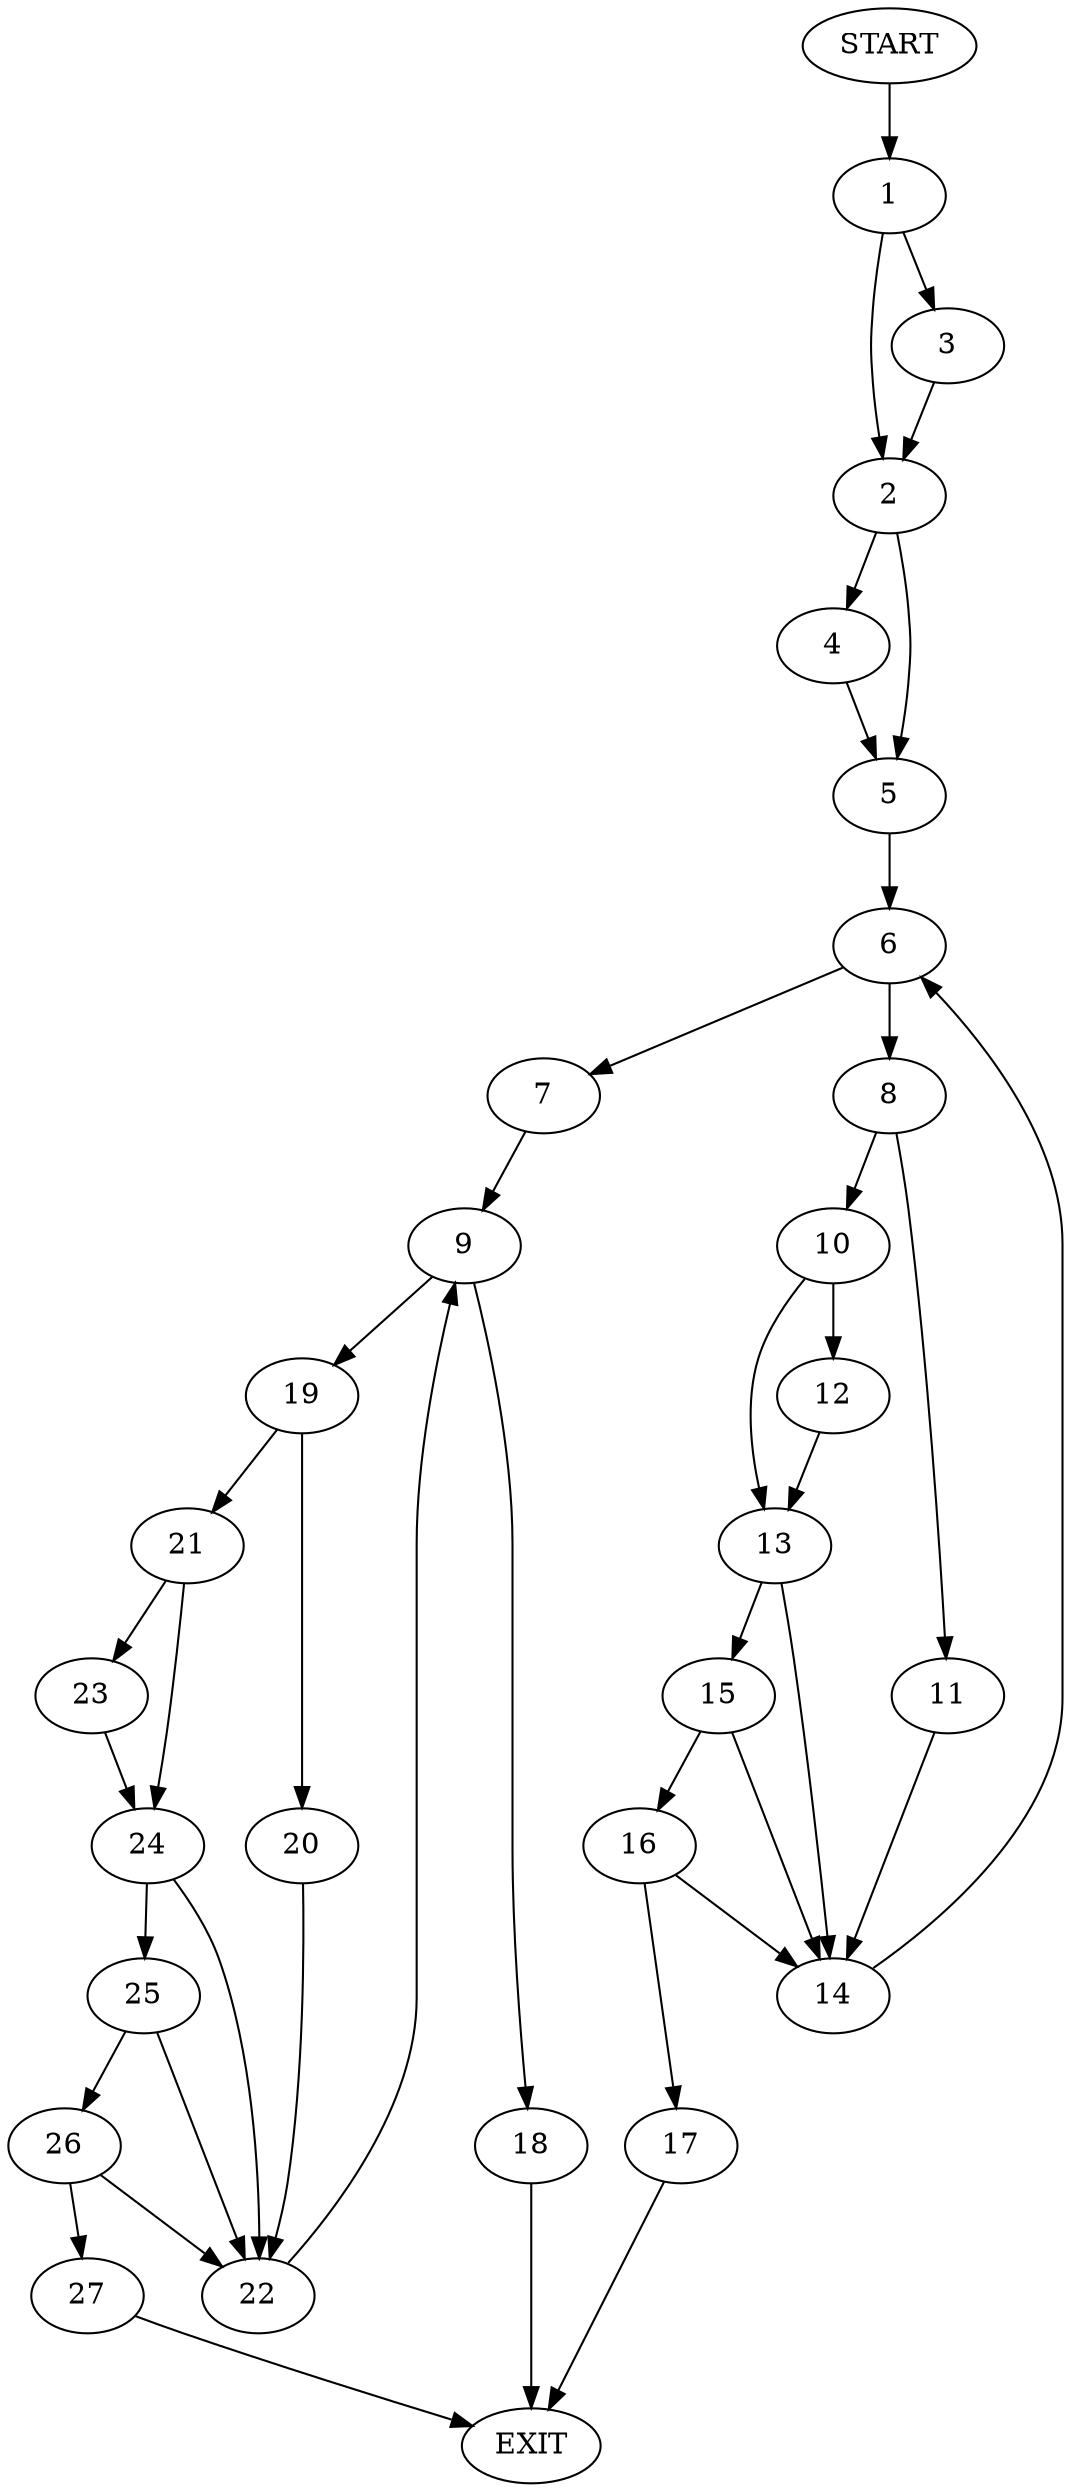 digraph {
0 [label="START"]
28 [label="EXIT"]
0 -> 1
1 -> 2
1 -> 3
3 -> 2
2 -> 4
2 -> 5
4 -> 5
5 -> 6
6 -> 7
6 -> 8
7 -> 9
8 -> 10
8 -> 11
10 -> 12
10 -> 13
11 -> 14
14 -> 6
13 -> 15
13 -> 14
12 -> 13
15 -> 16
15 -> 14
16 -> 14
16 -> 17
17 -> 28
9 -> 18
9 -> 19
19 -> 20
19 -> 21
18 -> 28
20 -> 22
21 -> 23
21 -> 24
22 -> 9
24 -> 22
24 -> 25
23 -> 24
25 -> 22
25 -> 26
26 -> 22
26 -> 27
27 -> 28
}
